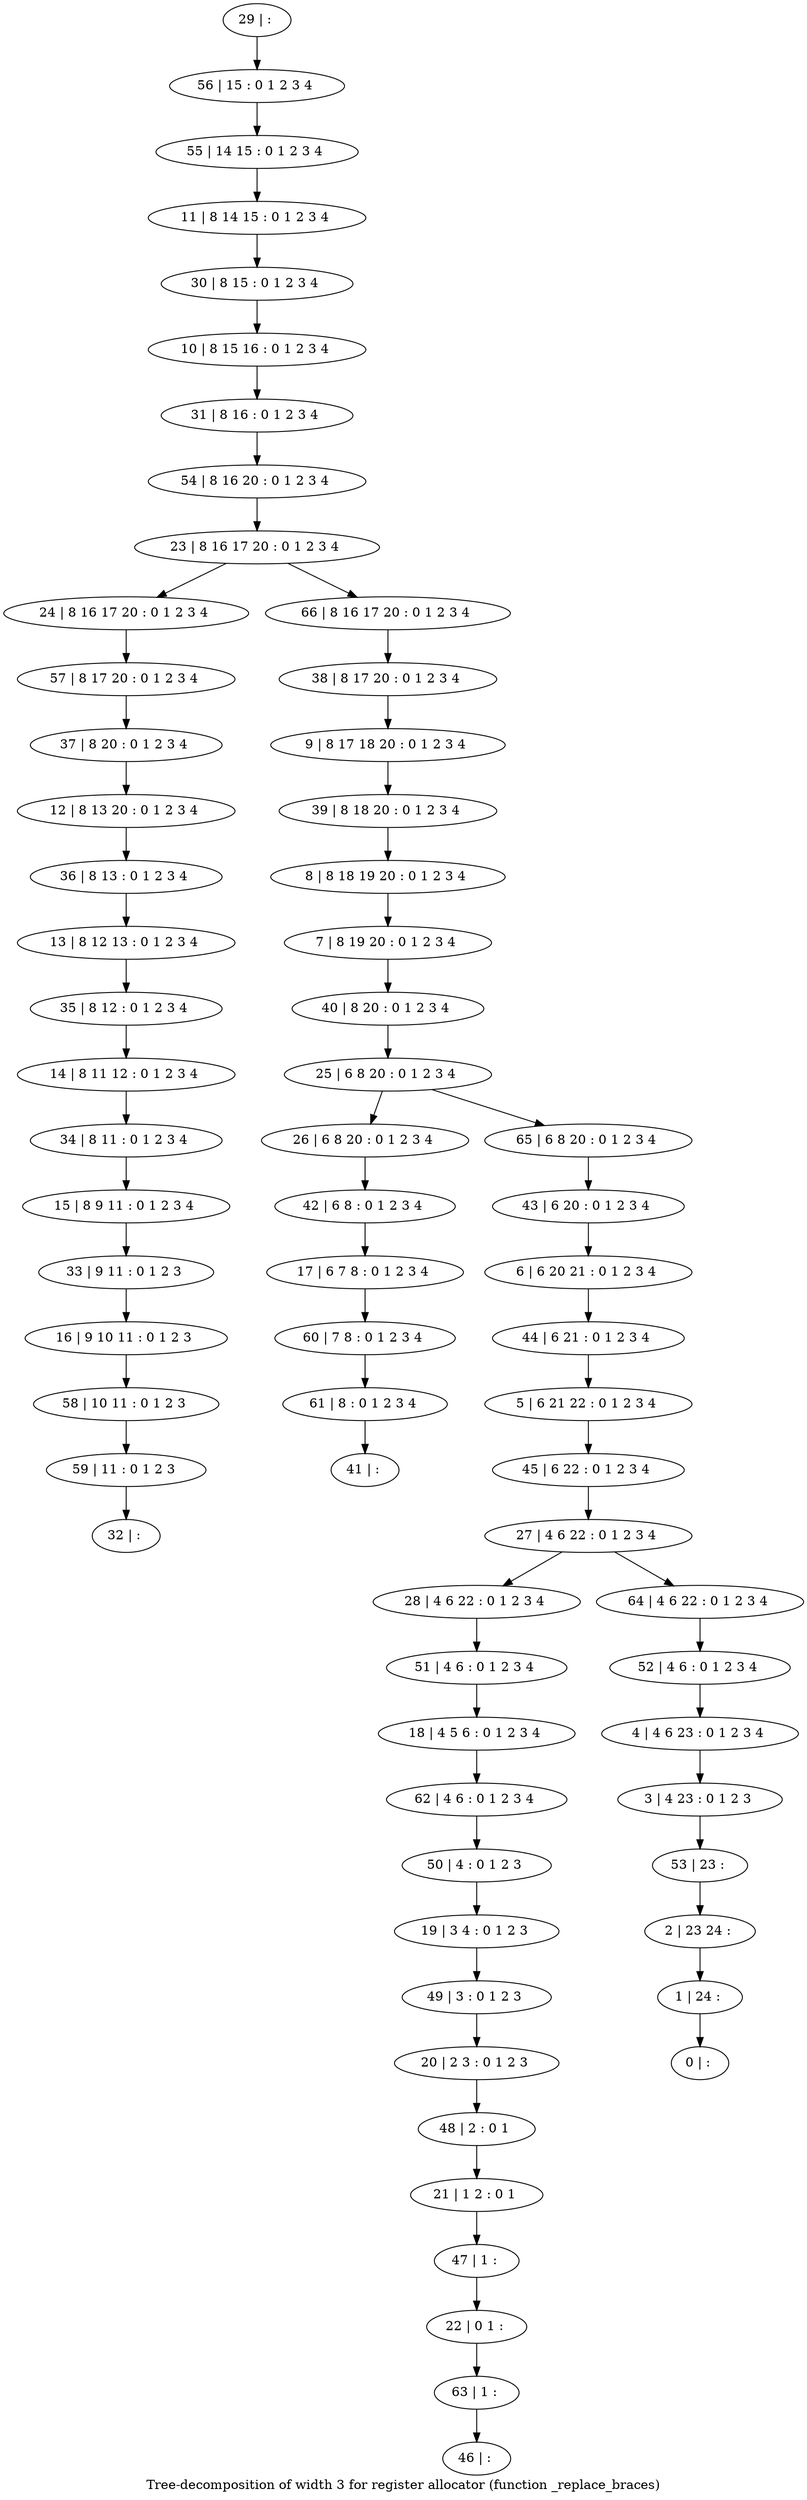 digraph G {
graph [label="Tree-decomposition of width 3 for register allocator (function _replace_braces)"]
0[label="0 | : "];
1[label="1 | 24 : "];
2[label="2 | 23 24 : "];
3[label="3 | 4 23 : 0 1 2 3 "];
4[label="4 | 4 6 23 : 0 1 2 3 4 "];
5[label="5 | 6 21 22 : 0 1 2 3 4 "];
6[label="6 | 6 20 21 : 0 1 2 3 4 "];
7[label="7 | 8 19 20 : 0 1 2 3 4 "];
8[label="8 | 8 18 19 20 : 0 1 2 3 4 "];
9[label="9 | 8 17 18 20 : 0 1 2 3 4 "];
10[label="10 | 8 15 16 : 0 1 2 3 4 "];
11[label="11 | 8 14 15 : 0 1 2 3 4 "];
12[label="12 | 8 13 20 : 0 1 2 3 4 "];
13[label="13 | 8 12 13 : 0 1 2 3 4 "];
14[label="14 | 8 11 12 : 0 1 2 3 4 "];
15[label="15 | 8 9 11 : 0 1 2 3 4 "];
16[label="16 | 9 10 11 : 0 1 2 3 "];
17[label="17 | 6 7 8 : 0 1 2 3 4 "];
18[label="18 | 4 5 6 : 0 1 2 3 4 "];
19[label="19 | 3 4 : 0 1 2 3 "];
20[label="20 | 2 3 : 0 1 2 3 "];
21[label="21 | 1 2 : 0 1 "];
22[label="22 | 0 1 : "];
23[label="23 | 8 16 17 20 : 0 1 2 3 4 "];
24[label="24 | 8 16 17 20 : 0 1 2 3 4 "];
25[label="25 | 6 8 20 : 0 1 2 3 4 "];
26[label="26 | 6 8 20 : 0 1 2 3 4 "];
27[label="27 | 4 6 22 : 0 1 2 3 4 "];
28[label="28 | 4 6 22 : 0 1 2 3 4 "];
29[label="29 | : "];
30[label="30 | 8 15 : 0 1 2 3 4 "];
31[label="31 | 8 16 : 0 1 2 3 4 "];
32[label="32 | : "];
33[label="33 | 9 11 : 0 1 2 3 "];
34[label="34 | 8 11 : 0 1 2 3 4 "];
35[label="35 | 8 12 : 0 1 2 3 4 "];
36[label="36 | 8 13 : 0 1 2 3 4 "];
37[label="37 | 8 20 : 0 1 2 3 4 "];
38[label="38 | 8 17 20 : 0 1 2 3 4 "];
39[label="39 | 8 18 20 : 0 1 2 3 4 "];
40[label="40 | 8 20 : 0 1 2 3 4 "];
41[label="41 | : "];
42[label="42 | 6 8 : 0 1 2 3 4 "];
43[label="43 | 6 20 : 0 1 2 3 4 "];
44[label="44 | 6 21 : 0 1 2 3 4 "];
45[label="45 | 6 22 : 0 1 2 3 4 "];
46[label="46 | : "];
47[label="47 | 1 : "];
48[label="48 | 2 : 0 1 "];
49[label="49 | 3 : 0 1 2 3 "];
50[label="50 | 4 : 0 1 2 3 "];
51[label="51 | 4 6 : 0 1 2 3 4 "];
52[label="52 | 4 6 : 0 1 2 3 4 "];
53[label="53 | 23 : "];
54[label="54 | 8 16 20 : 0 1 2 3 4 "];
55[label="55 | 14 15 : 0 1 2 3 4 "];
56[label="56 | 15 : 0 1 2 3 4 "];
57[label="57 | 8 17 20 : 0 1 2 3 4 "];
58[label="58 | 10 11 : 0 1 2 3 "];
59[label="59 | 11 : 0 1 2 3 "];
60[label="60 | 7 8 : 0 1 2 3 4 "];
61[label="61 | 8 : 0 1 2 3 4 "];
62[label="62 | 4 6 : 0 1 2 3 4 "];
63[label="63 | 1 : "];
64[label="64 | 4 6 22 : 0 1 2 3 4 "];
65[label="65 | 6 8 20 : 0 1 2 3 4 "];
66[label="66 | 8 16 17 20 : 0 1 2 3 4 "];
33->16 ;
15->33 ;
34->15 ;
14->34 ;
35->14 ;
13->35 ;
36->13 ;
12->36 ;
37->12 ;
42->17 ;
26->42 ;
47->22 ;
21->47 ;
48->21 ;
20->48 ;
49->20 ;
19->49 ;
50->19 ;
51->18 ;
28->51 ;
57->37 ;
24->57 ;
16->58 ;
59->32 ;
58->59 ;
17->60 ;
61->41 ;
60->61 ;
62->50 ;
18->62 ;
63->46 ;
22->63 ;
29->56 ;
56->55 ;
55->11 ;
11->30 ;
30->10 ;
10->31 ;
31->54 ;
54->23 ;
38->9 ;
9->39 ;
39->8 ;
8->7 ;
7->40 ;
40->25 ;
43->6 ;
6->44 ;
44->5 ;
5->45 ;
45->27 ;
52->4 ;
4->3 ;
3->53 ;
53->2 ;
2->1 ;
1->0 ;
64->52 ;
65->43 ;
66->38 ;
27->28 ;
27->64 ;
25->26 ;
25->65 ;
23->24 ;
23->66 ;
}
